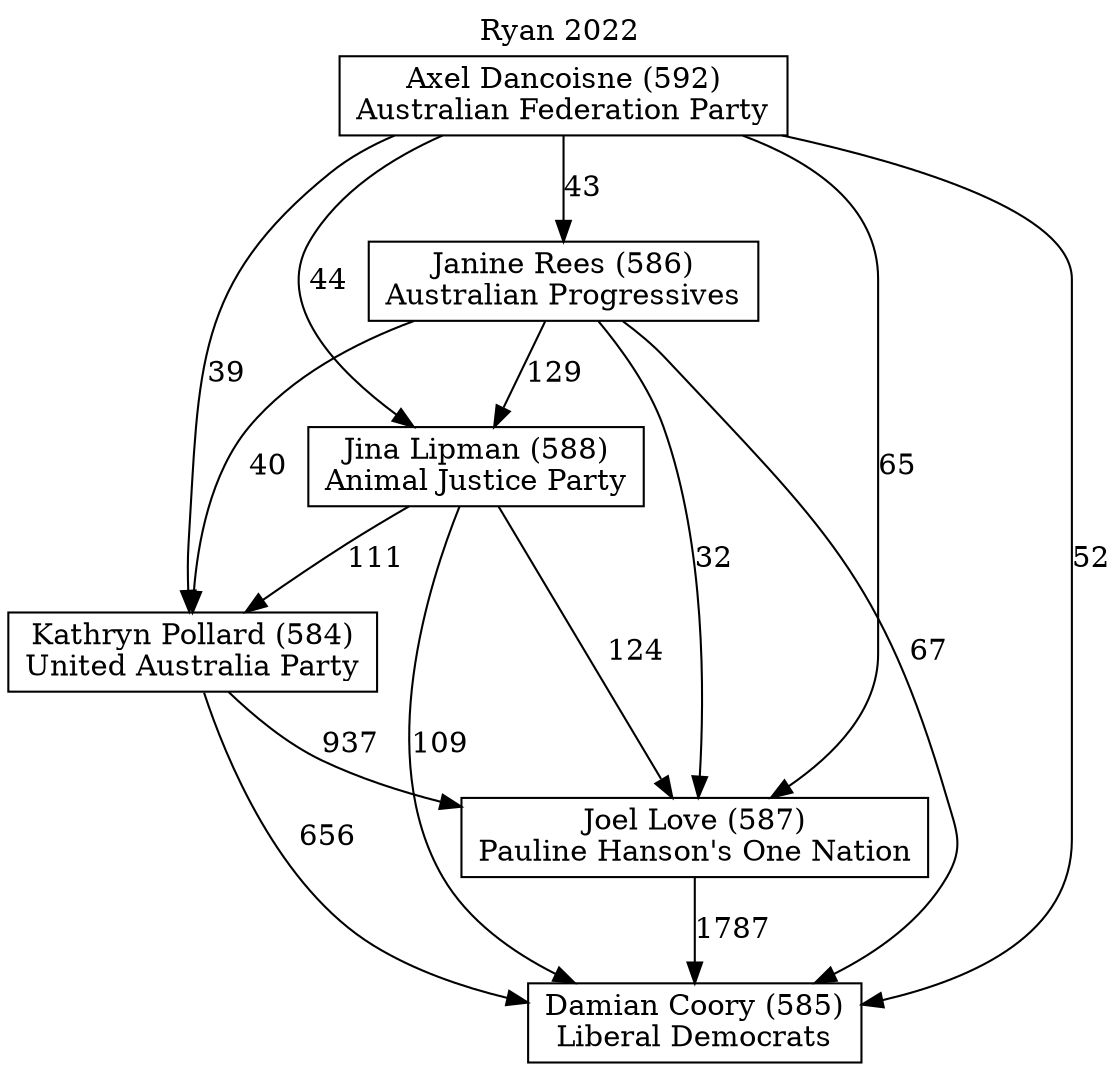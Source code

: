 // House preference flow
digraph "Damian Coory (585)_Ryan_2022" {
	graph [label="Ryan 2022" labelloc=t mclimit=10]
	node [shape=box]
	"Kathryn Pollard (584)" [label="Kathryn Pollard (584)
United Australia Party"]
	"Damian Coory (585)" [label="Damian Coory (585)
Liberal Democrats"]
	"Axel Dancoisne (592)" [label="Axel Dancoisne (592)
Australian Federation Party"]
	"Jina Lipman (588)" [label="Jina Lipman (588)
Animal Justice Party"]
	"Janine Rees (586)" [label="Janine Rees (586)
Australian Progressives"]
	"Joel Love (587)" [label="Joel Love (587)
Pauline Hanson's One Nation"]
	"Janine Rees (586)" -> "Jina Lipman (588)" [label=129]
	"Janine Rees (586)" -> "Joel Love (587)" [label=32]
	"Kathryn Pollard (584)" -> "Damian Coory (585)" [label=656]
	"Joel Love (587)" -> "Damian Coory (585)" [label=1787]
	"Jina Lipman (588)" -> "Joel Love (587)" [label=124]
	"Jina Lipman (588)" -> "Kathryn Pollard (584)" [label=111]
	"Janine Rees (586)" -> "Kathryn Pollard (584)" [label=40]
	"Axel Dancoisne (592)" -> "Janine Rees (586)" [label=43]
	"Kathryn Pollard (584)" -> "Joel Love (587)" [label=937]
	"Axel Dancoisne (592)" -> "Jina Lipman (588)" [label=44]
	"Axel Dancoisne (592)" -> "Damian Coory (585)" [label=52]
	"Janine Rees (586)" -> "Damian Coory (585)" [label=67]
	"Jina Lipman (588)" -> "Damian Coory (585)" [label=109]
	"Axel Dancoisne (592)" -> "Joel Love (587)" [label=65]
	"Axel Dancoisne (592)" -> "Kathryn Pollard (584)" [label=39]
}
